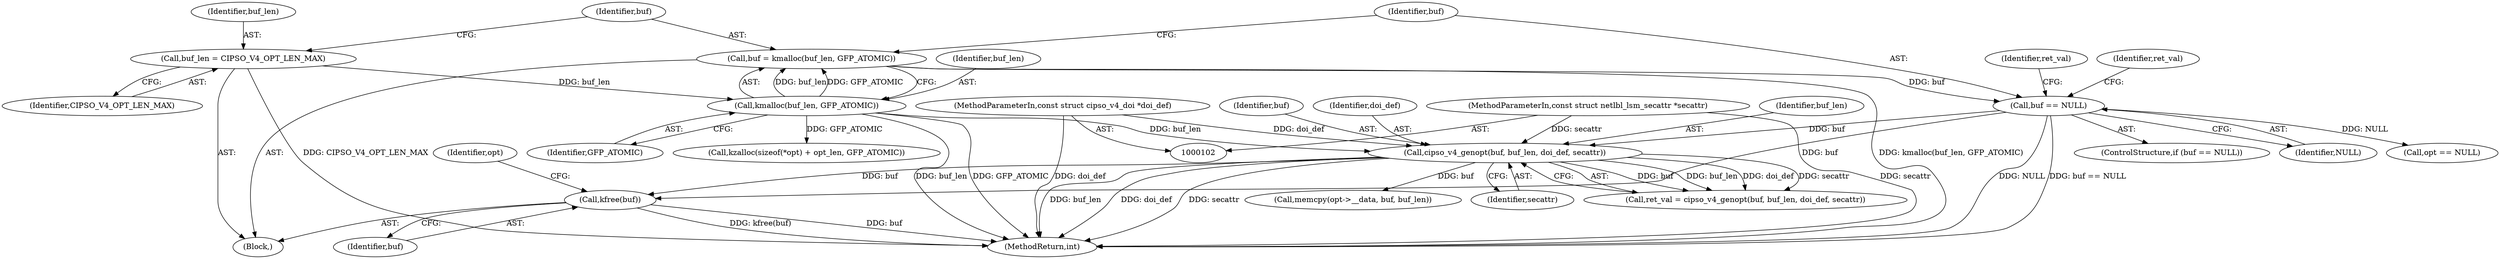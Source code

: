 digraph "0_linux_f6d8bd051c391c1c0458a30b2a7abcd939329259_7@API" {
"1000221" [label="(Call,kfree(buf))"];
"1000143" [label="(Call,cipso_v4_genopt(buf, buf_len, doi_def, secattr))"];
"1000132" [label="(Call,buf == NULL)"];
"1000126" [label="(Call,buf = kmalloc(buf_len, GFP_ATOMIC))"];
"1000128" [label="(Call,kmalloc(buf_len, GFP_ATOMIC))"];
"1000123" [label="(Call,buf_len = CIPSO_V4_OPT_LEN_MAX)"];
"1000104" [label="(MethodParameterIn,const struct cipso_v4_doi *doi_def)"];
"1000105" [label="(MethodParameterIn,const struct netlbl_lsm_secattr *secattr)"];
"1000128" [label="(Call,kmalloc(buf_len, GFP_ATOMIC))"];
"1000146" [label="(Identifier,doi_def)"];
"1000227" [label="(MethodReturn,int)"];
"1000224" [label="(Identifier,opt)"];
"1000126" [label="(Call,buf = kmalloc(buf_len, GFP_ATOMIC))"];
"1000127" [label="(Identifier,buf)"];
"1000104" [label="(MethodParameterIn,const struct cipso_v4_doi *doi_def)"];
"1000145" [label="(Identifier,buf_len)"];
"1000137" [label="(Identifier,ret_val)"];
"1000173" [label="(Call,opt == NULL)"];
"1000123" [label="(Call,buf_len = CIPSO_V4_OPT_LEN_MAX)"];
"1000141" [label="(Call,ret_val = cipso_v4_genopt(buf, buf_len, doi_def, secattr))"];
"1000182" [label="(Call,memcpy(opt->__data, buf, buf_len))"];
"1000131" [label="(ControlStructure,if (buf == NULL))"];
"1000129" [label="(Identifier,buf_len)"];
"1000105" [label="(MethodParameterIn,const struct netlbl_lsm_secattr *secattr)"];
"1000130" [label="(Identifier,GFP_ATOMIC)"];
"1000147" [label="(Identifier,secattr)"];
"1000221" [label="(Call,kfree(buf))"];
"1000142" [label="(Identifier,ret_val)"];
"1000143" [label="(Call,cipso_v4_genopt(buf, buf_len, doi_def, secattr))"];
"1000132" [label="(Call,buf == NULL)"];
"1000106" [label="(Block,)"];
"1000125" [label="(Identifier,CIPSO_V4_OPT_LEN_MAX)"];
"1000165" [label="(Call,kzalloc(sizeof(*opt) + opt_len, GFP_ATOMIC))"];
"1000124" [label="(Identifier,buf_len)"];
"1000133" [label="(Identifier,buf)"];
"1000222" [label="(Identifier,buf)"];
"1000134" [label="(Identifier,NULL)"];
"1000144" [label="(Identifier,buf)"];
"1000221" -> "1000106"  [label="AST: "];
"1000221" -> "1000222"  [label="CFG: "];
"1000222" -> "1000221"  [label="AST: "];
"1000224" -> "1000221"  [label="CFG: "];
"1000221" -> "1000227"  [label="DDG: kfree(buf)"];
"1000221" -> "1000227"  [label="DDG: buf"];
"1000143" -> "1000221"  [label="DDG: buf"];
"1000132" -> "1000221"  [label="DDG: buf"];
"1000143" -> "1000141"  [label="AST: "];
"1000143" -> "1000147"  [label="CFG: "];
"1000144" -> "1000143"  [label="AST: "];
"1000145" -> "1000143"  [label="AST: "];
"1000146" -> "1000143"  [label="AST: "];
"1000147" -> "1000143"  [label="AST: "];
"1000141" -> "1000143"  [label="CFG: "];
"1000143" -> "1000227"  [label="DDG: buf_len"];
"1000143" -> "1000227"  [label="DDG: doi_def"];
"1000143" -> "1000227"  [label="DDG: secattr"];
"1000143" -> "1000141"  [label="DDG: buf"];
"1000143" -> "1000141"  [label="DDG: buf_len"];
"1000143" -> "1000141"  [label="DDG: doi_def"];
"1000143" -> "1000141"  [label="DDG: secattr"];
"1000132" -> "1000143"  [label="DDG: buf"];
"1000128" -> "1000143"  [label="DDG: buf_len"];
"1000104" -> "1000143"  [label="DDG: doi_def"];
"1000105" -> "1000143"  [label="DDG: secattr"];
"1000143" -> "1000182"  [label="DDG: buf"];
"1000132" -> "1000131"  [label="AST: "];
"1000132" -> "1000134"  [label="CFG: "];
"1000133" -> "1000132"  [label="AST: "];
"1000134" -> "1000132"  [label="AST: "];
"1000137" -> "1000132"  [label="CFG: "];
"1000142" -> "1000132"  [label="CFG: "];
"1000132" -> "1000227"  [label="DDG: buf == NULL"];
"1000132" -> "1000227"  [label="DDG: NULL"];
"1000126" -> "1000132"  [label="DDG: buf"];
"1000132" -> "1000173"  [label="DDG: NULL"];
"1000126" -> "1000106"  [label="AST: "];
"1000126" -> "1000128"  [label="CFG: "];
"1000127" -> "1000126"  [label="AST: "];
"1000128" -> "1000126"  [label="AST: "];
"1000133" -> "1000126"  [label="CFG: "];
"1000126" -> "1000227"  [label="DDG: kmalloc(buf_len, GFP_ATOMIC)"];
"1000128" -> "1000126"  [label="DDG: buf_len"];
"1000128" -> "1000126"  [label="DDG: GFP_ATOMIC"];
"1000128" -> "1000130"  [label="CFG: "];
"1000129" -> "1000128"  [label="AST: "];
"1000130" -> "1000128"  [label="AST: "];
"1000128" -> "1000227"  [label="DDG: GFP_ATOMIC"];
"1000128" -> "1000227"  [label="DDG: buf_len"];
"1000123" -> "1000128"  [label="DDG: buf_len"];
"1000128" -> "1000165"  [label="DDG: GFP_ATOMIC"];
"1000123" -> "1000106"  [label="AST: "];
"1000123" -> "1000125"  [label="CFG: "];
"1000124" -> "1000123"  [label="AST: "];
"1000125" -> "1000123"  [label="AST: "];
"1000127" -> "1000123"  [label="CFG: "];
"1000123" -> "1000227"  [label="DDG: CIPSO_V4_OPT_LEN_MAX"];
"1000104" -> "1000102"  [label="AST: "];
"1000104" -> "1000227"  [label="DDG: doi_def"];
"1000105" -> "1000102"  [label="AST: "];
"1000105" -> "1000227"  [label="DDG: secattr"];
}
